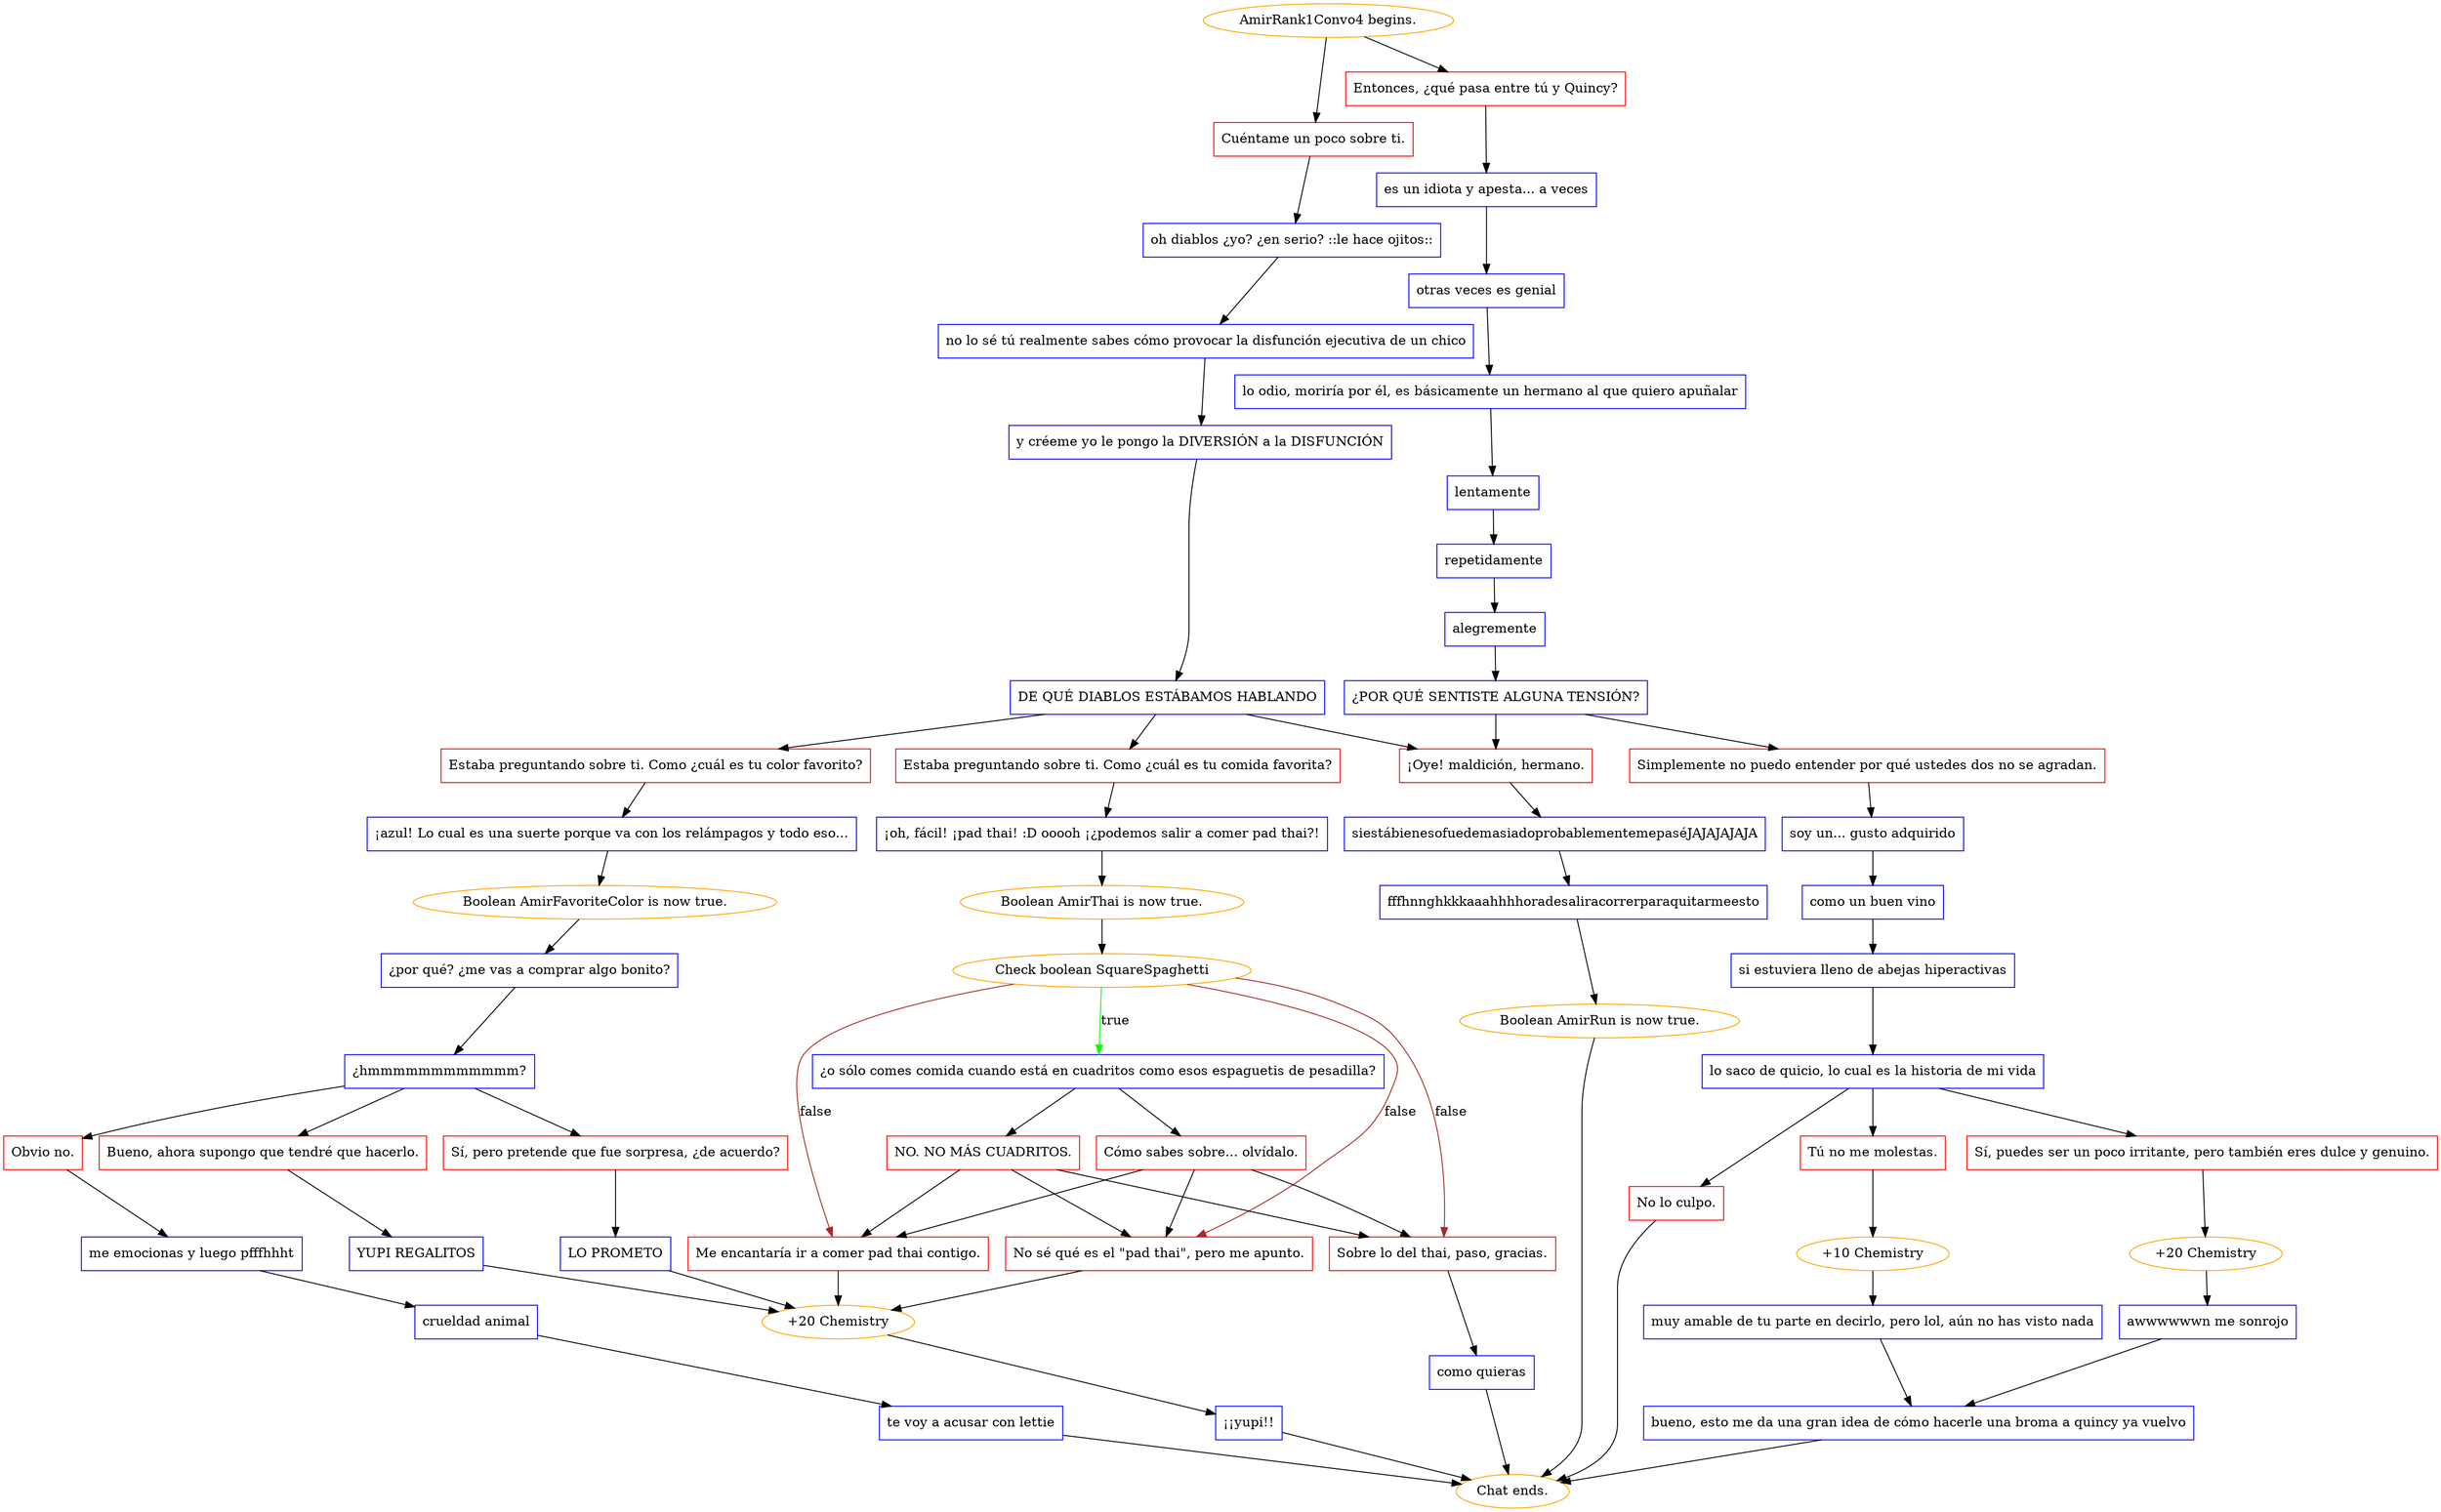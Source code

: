 digraph {
	"AmirRank1Convo4 begins." [color=orange];
		"AmirRank1Convo4 begins." -> j1376839528;
		"AmirRank1Convo4 begins." -> j3345875899;
	j1376839528 [label="Entonces, ¿qué pasa entre tú y Quincy?",shape=box,color=red];
		j1376839528 -> j4254392817;
	j3345875899 [label="Cuéntame un poco sobre ti.",shape=box,color=red];
		j3345875899 -> j1844792252;
	j4254392817 [label="es un idiota y apesta... a veces",shape=box,color=blue];
		j4254392817 -> j2754300783;
	j1844792252 [label="oh diablos ¿yo? ¿en serio? ::le hace ojitos::",shape=box,color=blue];
		j1844792252 -> j3385107783;
	j2754300783 [label="otras veces es genial",shape=box,color=blue];
		j2754300783 -> j1708498138;
	j3385107783 [label="no lo sé tú realmente sabes cómo provocar la disfunción ejecutiva de un chico",shape=box,color=blue];
		j3385107783 -> j14667775;
	j1708498138 [label="lo odio, moriría por él, es básicamente un hermano al que quiero apuñalar",shape=box,color=blue];
		j1708498138 -> j471790017;
	j14667775 [label="y créeme yo le pongo la DIVERSIÓN a la DISFUNCIÓN",shape=box,color=blue];
		j14667775 -> j1050636289;
	j471790017 [label="lentamente",shape=box,color=blue];
		j471790017 -> j2528839709;
	j1050636289 [label="DE QUÉ DIABLOS ESTÁBAMOS HABLANDO",shape=box,color=blue];
		j1050636289 -> j70170418;
		j1050636289 -> j4067515442;
		j1050636289 -> j52915280;
	j2528839709 [label="repetidamente",shape=box,color=blue];
		j2528839709 -> j1248309229;
	j70170418 [label="¡Oye! maldición, hermano.",shape=box,color=red];
		j70170418 -> j3876160444;
	j4067515442 [label="Estaba preguntando sobre ti. Como ¿cuál es tu comida favorita?",shape=box,color=red];
		j4067515442 -> j3216413853;
	j52915280 [label="Estaba preguntando sobre ti. Como ¿cuál es tu color favorito?",shape=box,color=red];
		j52915280 -> j3386561303;
	j1248309229 [label="alegremente",shape=box,color=blue];
		j1248309229 -> j2302531593;
	j3876160444 [label="siestábienesofuedemasiadoprobablementemepaséJAJAJAJAJA",shape=box,color=blue];
		j3876160444 -> j315254037;
	j3216413853 [label="¡oh, fácil! ¡pad thai! :D ooooh ¡¿podemos salir a comer pad thai?!",shape=box,color=blue];
		j3216413853 -> j1051665310;
	j3386561303 [label="¡azul! Lo cual es una suerte porque va con los relámpagos y todo eso...",shape=box,color=blue];
		j3386561303 -> j3793012258;
	j2302531593 [label="¿POR QUÉ SENTISTE ALGUNA TENSIÓN?",shape=box,color=blue];
		j2302531593 -> j3867400846;
		j2302531593 -> j70170418;
	j315254037 [label="fffhnnghkkkaaahhhhoradesaliracorrerparaquitarmeesto",shape=box,color=blue];
		j315254037 -> j1426220801;
	j1051665310 [label="Boolean AmirThai is now true.",color=orange];
		j1051665310 -> j1549996540;
	j3793012258 [label="Boolean AmirFavoriteColor is now true.",color=orange];
		j3793012258 -> j1160547111;
	j3867400846 [label="Simplemente no puedo entender por qué ustedes dos no se agradan.",shape=box,color=red];
		j3867400846 -> j4221652736;
	j1426220801 [label="Boolean AmirRun is now true.",color=orange];
		j1426220801 -> "Chat ends.";
	j1549996540 [label="Check boolean SquareSpaghetti",color=orange];
		j1549996540 -> j1771693899 [label=true,color=green];
		j1549996540 -> j2141720056 [label=false,color=brown];
		j1549996540 -> j1853292815 [label=false,color=brown];
		j1549996540 -> j2788386569 [label=false,color=brown];
	j1160547111 [label="¿por qué? ¿me vas a comprar algo bonito?",shape=box,color=blue];
		j1160547111 -> j1542080166;
	j4221652736 [label="soy un... gusto adquirido",shape=box,color=blue];
		j4221652736 -> j2920920251;
	"Chat ends." [color=orange];
	j1771693899 [label="¿o sólo comes comida cuando está en cuadritos como esos espaguetis de pesadilla?",shape=box,color=blue];
		j1771693899 -> j3572442428;
		j1771693899 -> j4226721245;
	j2141720056 [label="Sobre lo del thai, paso, gracias.",shape=box,color=red];
		j2141720056 -> j566939725;
	j1853292815 [label="No sé qué es el \"pad thai\", pero me apunto.",shape=box,color=red];
		j1853292815 -> j2290471581;
	j2788386569 [label="Me encantaría ir a comer pad thai contigo.",shape=box,color=red];
		j2788386569 -> j2290471581;
	j1542080166 [label="¿hmmmmmmmmmmmm?",shape=box,color=blue];
		j1542080166 -> j4026154246;
		j1542080166 -> j639709158;
		j1542080166 -> j1300370043;
	j2920920251 [label="como un buen vino",shape=box,color=blue];
		j2920920251 -> j76611538;
	j3572442428 [label="NO. NO MÁS CUADRITOS.",shape=box,color=red];
		j3572442428 -> j2141720056;
		j3572442428 -> j1853292815;
		j3572442428 -> j2788386569;
	j4226721245 [label="Cómo sabes sobre... olvídalo.",shape=box,color=red];
		j4226721245 -> j2141720056;
		j4226721245 -> j1853292815;
		j4226721245 -> j2788386569;
	j566939725 [label="como quieras",shape=box,color=blue];
		j566939725 -> "Chat ends.";
	j2290471581 [label="+20 Chemistry",color=orange];
		j2290471581 -> j3484502327;
	j4026154246 [label="Bueno, ahora supongo que tendré que hacerlo.",shape=box,color=red];
		j4026154246 -> j3133189666;
	j639709158 [label="Sí, pero pretende que fue sorpresa, ¿de acuerdo?",shape=box,color=red];
		j639709158 -> j304018281;
	j1300370043 [label="Obvio no.",shape=box,color=red];
		j1300370043 -> j1735264216;
	j76611538 [label="si estuviera lleno de abejas hiperactivas",shape=box,color=blue];
		j76611538 -> j2657932921;
	j3484502327 [label="¡¡yupi!!",shape=box,color=blue];
		j3484502327 -> "Chat ends.";
	j3133189666 [label="YUPI REGALITOS",shape=box,color=blue];
		j3133189666 -> j2290471581;
	j304018281 [label="LO PROMETO",shape=box,color=blue];
		j304018281 -> j2290471581;
	j1735264216 [label="me emocionas y luego pfffhhht",shape=box,color=blue];
		j1735264216 -> j3066554120;
	j2657932921 [label="lo saco de quicio, lo cual es la historia de mi vida",shape=box,color=blue];
		j2657932921 -> j2790474783;
		j2657932921 -> j3448339184;
		j2657932921 -> j3937681213;
	j3066554120 [label="crueldad animal",shape=box,color=blue];
		j3066554120 -> j2507914952;
	j2790474783 [label="Sí, puedes ser un poco irritante, pero también eres dulce y genuino.",shape=box,color=red];
		j2790474783 -> j3293412320;
	j3448339184 [label="Tú no me molestas.",shape=box,color=red];
		j3448339184 -> j477804546;
	j3937681213 [label="No lo culpo.",shape=box,color=red];
		j3937681213 -> "Chat ends.";
	j2507914952 [label="te voy a acusar con lettie",shape=box,color=blue];
		j2507914952 -> "Chat ends.";
	j3293412320 [label="+20 Chemistry",color=orange];
		j3293412320 -> j2497996286;
	j477804546 [label="+10 Chemistry",color=orange];
		j477804546 -> j2947740279;
	j2497996286 [label="awwwwwwn me sonrojo",shape=box,color=blue];
		j2497996286 -> j3805299589;
	j2947740279 [label="muy amable de tu parte en decirlo, pero lol, aún no has visto nada",shape=box,color=blue];
		j2947740279 -> j3805299589;
	j3805299589 [label="bueno, esto me da una gran idea de cómo hacerle una broma a quincy ya vuelvo",shape=box,color=blue];
		j3805299589 -> "Chat ends.";
}